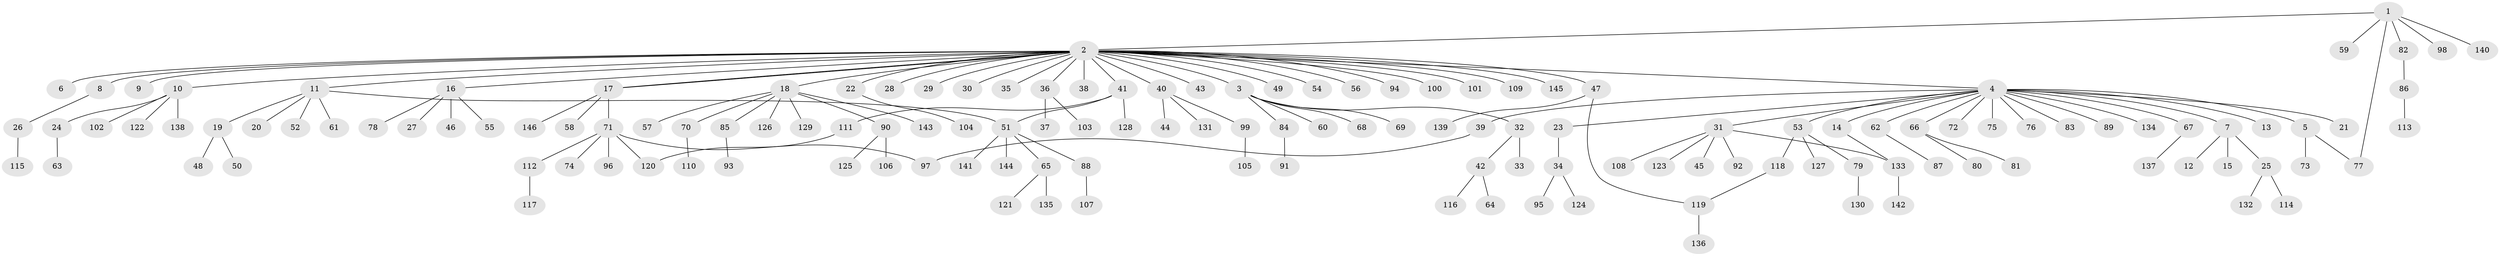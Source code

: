 // Generated by graph-tools (version 1.1) at 2025/14/03/09/25 04:14:45]
// undirected, 146 vertices, 152 edges
graph export_dot {
graph [start="1"]
  node [color=gray90,style=filled];
  1;
  2;
  3;
  4;
  5;
  6;
  7;
  8;
  9;
  10;
  11;
  12;
  13;
  14;
  15;
  16;
  17;
  18;
  19;
  20;
  21;
  22;
  23;
  24;
  25;
  26;
  27;
  28;
  29;
  30;
  31;
  32;
  33;
  34;
  35;
  36;
  37;
  38;
  39;
  40;
  41;
  42;
  43;
  44;
  45;
  46;
  47;
  48;
  49;
  50;
  51;
  52;
  53;
  54;
  55;
  56;
  57;
  58;
  59;
  60;
  61;
  62;
  63;
  64;
  65;
  66;
  67;
  68;
  69;
  70;
  71;
  72;
  73;
  74;
  75;
  76;
  77;
  78;
  79;
  80;
  81;
  82;
  83;
  84;
  85;
  86;
  87;
  88;
  89;
  90;
  91;
  92;
  93;
  94;
  95;
  96;
  97;
  98;
  99;
  100;
  101;
  102;
  103;
  104;
  105;
  106;
  107;
  108;
  109;
  110;
  111;
  112;
  113;
  114;
  115;
  116;
  117;
  118;
  119;
  120;
  121;
  122;
  123;
  124;
  125;
  126;
  127;
  128;
  129;
  130;
  131;
  132;
  133;
  134;
  135;
  136;
  137;
  138;
  139;
  140;
  141;
  142;
  143;
  144;
  145;
  146;
  1 -- 2;
  1 -- 59;
  1 -- 77;
  1 -- 82;
  1 -- 98;
  1 -- 140;
  2 -- 3;
  2 -- 4;
  2 -- 6;
  2 -- 8;
  2 -- 9;
  2 -- 10;
  2 -- 11;
  2 -- 16;
  2 -- 17;
  2 -- 17;
  2 -- 18;
  2 -- 22;
  2 -- 28;
  2 -- 29;
  2 -- 30;
  2 -- 35;
  2 -- 36;
  2 -- 38;
  2 -- 40;
  2 -- 41;
  2 -- 43;
  2 -- 47;
  2 -- 49;
  2 -- 54;
  2 -- 56;
  2 -- 94;
  2 -- 100;
  2 -- 101;
  2 -- 109;
  2 -- 145;
  3 -- 32;
  3 -- 60;
  3 -- 68;
  3 -- 69;
  3 -- 84;
  4 -- 5;
  4 -- 7;
  4 -- 13;
  4 -- 14;
  4 -- 21;
  4 -- 23;
  4 -- 31;
  4 -- 39;
  4 -- 53;
  4 -- 62;
  4 -- 66;
  4 -- 67;
  4 -- 72;
  4 -- 75;
  4 -- 76;
  4 -- 83;
  4 -- 89;
  4 -- 134;
  5 -- 73;
  5 -- 77;
  7 -- 12;
  7 -- 15;
  7 -- 25;
  8 -- 26;
  10 -- 24;
  10 -- 102;
  10 -- 122;
  10 -- 138;
  11 -- 19;
  11 -- 20;
  11 -- 51;
  11 -- 52;
  11 -- 61;
  14 -- 133;
  16 -- 27;
  16 -- 46;
  16 -- 55;
  16 -- 78;
  17 -- 58;
  17 -- 71;
  17 -- 146;
  18 -- 57;
  18 -- 70;
  18 -- 85;
  18 -- 90;
  18 -- 126;
  18 -- 129;
  18 -- 143;
  19 -- 48;
  19 -- 50;
  22 -- 104;
  23 -- 34;
  24 -- 63;
  25 -- 114;
  25 -- 132;
  26 -- 115;
  31 -- 45;
  31 -- 92;
  31 -- 108;
  31 -- 123;
  31 -- 133;
  32 -- 33;
  32 -- 42;
  34 -- 95;
  34 -- 124;
  36 -- 37;
  36 -- 103;
  39 -- 97;
  40 -- 44;
  40 -- 99;
  40 -- 131;
  41 -- 51;
  41 -- 111;
  41 -- 128;
  42 -- 64;
  42 -- 116;
  47 -- 119;
  47 -- 139;
  51 -- 65;
  51 -- 88;
  51 -- 141;
  51 -- 144;
  53 -- 79;
  53 -- 118;
  53 -- 127;
  62 -- 87;
  65 -- 121;
  65 -- 135;
  66 -- 80;
  66 -- 81;
  67 -- 137;
  70 -- 110;
  71 -- 74;
  71 -- 96;
  71 -- 97;
  71 -- 112;
  71 -- 120;
  79 -- 130;
  82 -- 86;
  84 -- 91;
  85 -- 93;
  86 -- 113;
  88 -- 107;
  90 -- 106;
  90 -- 125;
  99 -- 105;
  111 -- 120;
  112 -- 117;
  118 -- 119;
  119 -- 136;
  133 -- 142;
}
